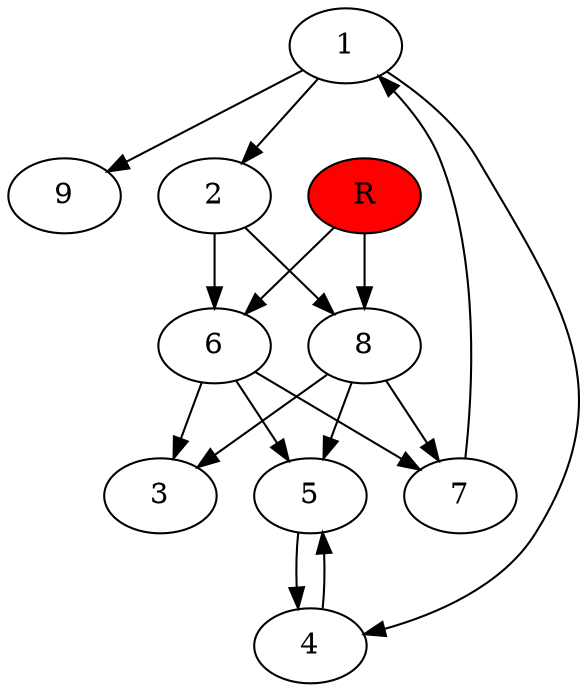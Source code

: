 digraph prb22019 {
	1
	2
	3
	4
	5
	6
	7
	8
	R [fillcolor="#ff0000" style=filled]
	1 -> 2
	1 -> 4
	1 -> 9
	2 -> 6
	2 -> 8
	4 -> 5
	5 -> 4
	6 -> 3
	6 -> 5
	6 -> 7
	7 -> 1
	8 -> 3
	8 -> 5
	8 -> 7
	R -> 6
	R -> 8
}

